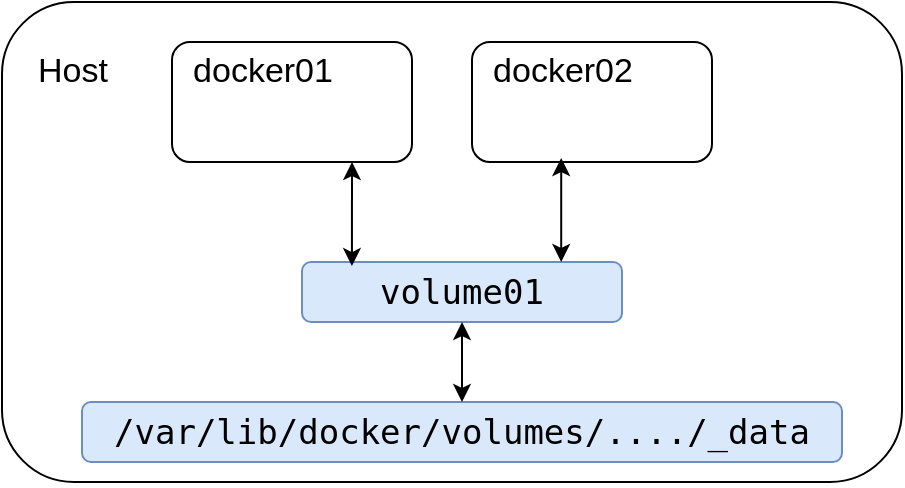 <mxfile version="21.6.1" type="device">
  <diagram name="Page-1" id="FeGhx-scQrg6AvOLfncD">
    <mxGraphModel dx="1414" dy="850" grid="1" gridSize="10" guides="1" tooltips="1" connect="1" arrows="1" fold="1" page="1" pageScale="1" pageWidth="850" pageHeight="1100" math="0" shadow="0">
      <root>
        <mxCell id="0" />
        <mxCell id="1" parent="0" />
        <mxCell id="RoFkUg7Yw1-J7bLU0hyo-1" value="" style="rounded=1;whiteSpace=wrap;html=1;" vertex="1" parent="1">
          <mxGeometry x="190" y="360" width="450" height="240" as="geometry" />
        </mxCell>
        <mxCell id="RoFkUg7Yw1-J7bLU0hyo-2" value="Host" style="text;html=1;align=center;verticalAlign=middle;resizable=0;points=[];autosize=1;strokeColor=none;fillColor=none;fontSize=17;" vertex="1" parent="1">
          <mxGeometry x="195" y="380" width="60" height="30" as="geometry" />
        </mxCell>
        <mxCell id="RoFkUg7Yw1-J7bLU0hyo-3" value="" style="rounded=1;whiteSpace=wrap;html=1;" vertex="1" parent="1">
          <mxGeometry x="275" y="380" width="120" height="60" as="geometry" />
        </mxCell>
        <mxCell id="RoFkUg7Yw1-J7bLU0hyo-4" value="docker01" style="text;html=1;align=center;verticalAlign=middle;resizable=0;points=[];autosize=1;strokeColor=none;fillColor=none;fontSize=17;" vertex="1" parent="1">
          <mxGeometry x="275" y="380" width="90" height="30" as="geometry" />
        </mxCell>
        <mxCell id="RoFkUg7Yw1-J7bLU0hyo-5" value="" style="rounded=1;whiteSpace=wrap;html=1;" vertex="1" parent="1">
          <mxGeometry x="425" y="380" width="120" height="60" as="geometry" />
        </mxCell>
        <mxCell id="RoFkUg7Yw1-J7bLU0hyo-6" value="docker02" style="text;html=1;align=center;verticalAlign=middle;resizable=0;points=[];autosize=1;strokeColor=none;fillColor=none;fontSize=17;" vertex="1" parent="1">
          <mxGeometry x="425" y="380" width="90" height="30" as="geometry" />
        </mxCell>
        <mxCell id="RoFkUg7Yw1-J7bLU0hyo-8" value="&lt;pre style=&quot;border-color: var(--border-color); font-size: 17px;&quot; class=&quot;chroma&quot; tabindex=&quot;0&quot;&gt;&lt;code style=&quot;border-color: var(--border-color);&quot; data-lang=&quot;fallback&quot; class=&quot;language-fallback&quot;&gt;/var/lib/docker/volumes/..../_data&lt;/code&gt;&lt;/pre&gt;" style="rounded=1;whiteSpace=wrap;html=1;fillColor=#dae8fc;strokeColor=#6c8ebf;" vertex="1" parent="1">
          <mxGeometry x="230" y="560" width="380" height="30" as="geometry" />
        </mxCell>
        <mxCell id="RoFkUg7Yw1-J7bLU0hyo-10" value="&lt;pre style=&quot;border-color: var(--border-color); font-size: 17px;&quot; class=&quot;chroma&quot; tabindex=&quot;0&quot;&gt;&lt;code style=&quot;border-color: var(--border-color);&quot; data-lang=&quot;fallback&quot; class=&quot;language-fallback&quot;&gt;volume01&lt;/code&gt;&lt;/pre&gt;" style="rounded=1;whiteSpace=wrap;html=1;fillColor=#dae8fc;strokeColor=#6c8ebf;" vertex="1" parent="1">
          <mxGeometry x="340" y="490" width="160" height="30" as="geometry" />
        </mxCell>
        <mxCell id="RoFkUg7Yw1-J7bLU0hyo-11" value="" style="endArrow=classic;startArrow=classic;html=1;rounded=0;exitX=0.5;exitY=0;exitDx=0;exitDy=0;entryX=0.5;entryY=1;entryDx=0;entryDy=0;" edge="1" parent="1" source="RoFkUg7Yw1-J7bLU0hyo-8" target="RoFkUg7Yw1-J7bLU0hyo-10">
          <mxGeometry width="50" height="50" relative="1" as="geometry">
            <mxPoint x="140" y="600" as="sourcePoint" />
            <mxPoint x="140" y="530" as="targetPoint" />
          </mxGeometry>
        </mxCell>
        <mxCell id="RoFkUg7Yw1-J7bLU0hyo-12" value="" style="endArrow=classic;startArrow=classic;html=1;rounded=0;entryX=0.75;entryY=1;entryDx=0;entryDy=0;exitX=0.156;exitY=0.067;exitDx=0;exitDy=0;exitPerimeter=0;" edge="1" parent="1" source="RoFkUg7Yw1-J7bLU0hyo-10" target="RoFkUg7Yw1-J7bLU0hyo-3">
          <mxGeometry width="50" height="50" relative="1" as="geometry">
            <mxPoint x="90" y="580" as="sourcePoint" />
            <mxPoint x="140" y="530" as="targetPoint" />
          </mxGeometry>
        </mxCell>
        <mxCell id="RoFkUg7Yw1-J7bLU0hyo-13" value="" style="endArrow=classic;startArrow=classic;html=1;rounded=0;entryX=0.75;entryY=1;entryDx=0;entryDy=0;exitX=0.156;exitY=0.067;exitDx=0;exitDy=0;exitPerimeter=0;" edge="1" parent="1">
          <mxGeometry width="50" height="50" relative="1" as="geometry">
            <mxPoint x="469.6" y="490" as="sourcePoint" />
            <mxPoint x="469.6" y="438" as="targetPoint" />
          </mxGeometry>
        </mxCell>
      </root>
    </mxGraphModel>
  </diagram>
</mxfile>
